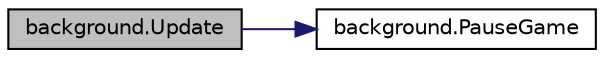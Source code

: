 digraph "background.Update"
{
  edge [fontname="Helvetica",fontsize="10",labelfontname="Helvetica",labelfontsize="10"];
  node [fontname="Helvetica",fontsize="10",shape=record];
  rankdir="LR";
  Node13 [label="background.Update",height=0.2,width=0.4,color="black", fillcolor="grey75", style="filled", fontcolor="black"];
  Node13 -> Node14 [color="midnightblue",fontsize="10",style="solid",fontname="Helvetica"];
  Node14 [label="background.PauseGame",height=0.2,width=0.4,color="black", fillcolor="white", style="filled",URL="$classbackground.html#a5a2f7456aeaeb77820b74e49fb6fbbfd",tooltip="PauseGame: Checks if the player paused the game by using p or m. If the game is paused currently..."];
}
